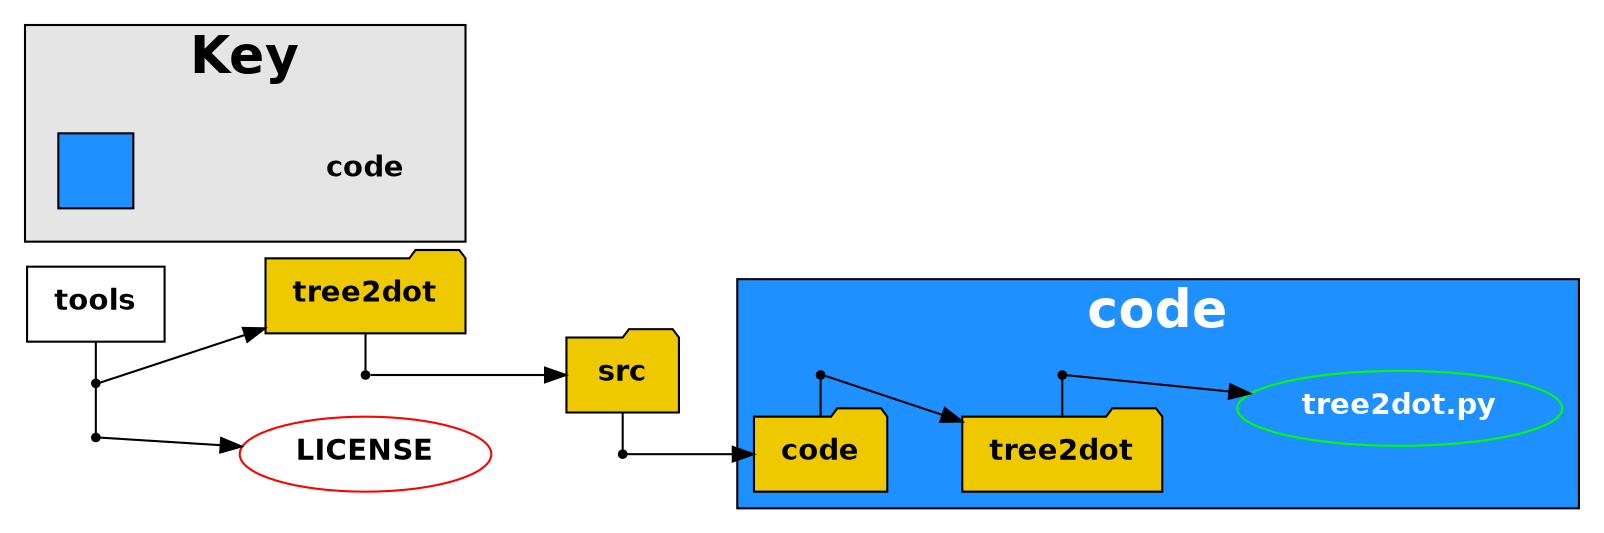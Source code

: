 digraph tree {
    graph [fontname = "helvetica"]
    node [fontname = "helvetica"]
    edge [fontname = "helvetica"]
    rankdir=LR;
// path: <tools> name: <> fqn: <tools>
// hex: <4a931512ce65bdc9ca6808adf92d8783>
gv_dl_4a931512ce65bdc9ca6808adf92d8783 [label=< <b>tools</b> >, shape=box]
// path: <tools> name: <tree2dot> fqn: <tools/tree2dot>
// hex: <8273e4edcbdbad61e4cb88a2d70d824d>
gv_d_8273e4edcbdbad61e4cb88a2d70d824d [shape=point]
gv_dl_8273e4edcbdbad61e4cb88a2d70d824d[label=< <b>tree2dot</b> >, shape=folder, fillcolor=gold2, style=filled]
gv_d_8273e4edcbdbad61e4cb88a2d70d824d -> gv_dl_8273e4edcbdbad61e4cb88a2d70d824d

// path: <tools> name: <LICENSE> fqn: <tools/LICENSE>
// hex: <7f1d75c1c71bb3662229f57f9043ec19>
gv_f_7f1d75c1c71bb3662229f57f9043ec19 [shape=point]
gv_fl_7f1d75c1c71bb3662229f57f9043ec19[label=< <b>LICENSE</b> >, shape=ellipse, color=red, fontcolor=black]
gv_f_7f1d75c1c71bb3662229f57f9043ec19 -> gv_fl_7f1d75c1c71bb3662229f57f9043ec19

// path: <tools/tree2dot> name: <src> fqn: <tools/tree2dot/src>
// hex: <0b8510be0d183ffe269d67e8591850d6>
gv_d_0b8510be0d183ffe269d67e8591850d6 [shape=point]
gv_dl_0b8510be0d183ffe269d67e8591850d6[label=< <b>src</b> >, shape=folder, fillcolor=gold2, style=filled]
gv_d_0b8510be0d183ffe269d67e8591850d6 -> gv_dl_0b8510be0d183ffe269d67e8591850d6

// path: <tools/tree2dot/src> name: <code> fqn: <tools/tree2dot/src/code>
// hex: <810f73e4b7579a5d6072b04766c29014>
// path: <tools> name: <tree2dot> fqn: <tools/tree2dot>
// hex: <8273e4edcbdbad61e4cb88a2d70d824d>
// path: <tools> name: <LICENSE> fqn: <tools/LICENSE>
// hex: <7f1d75c1c71bb3662229f57f9043ec19>
    // path: <tools>
    {
    rank=same;
// path: <> name: <tools> fqn: <tools>
// hex: <4a931512ce65bdc9ca6808adf92d8783>
    gv_dl_4a931512ce65bdc9ca6808adf92d8783 -> gv_d_8273e4edcbdbad61e4cb88a2d70d824d -> gv_f_7f1d75c1c71bb3662229f57f9043ec19 [arrowhead=none]
    }

// path: <tools/tree2dot> name: <src> fqn: <tools/tree2dot/src>
// hex: <0b8510be0d183ffe269d67e8591850d6>
    // path: <tools/tree2dot>
    {
    rank=same;
// path: <tools> name: <tree2dot> fqn: <tools/tree2dot>
// hex: <8273e4edcbdbad61e4cb88a2d70d824d>
    gv_dl_8273e4edcbdbad61e4cb88a2d70d824d -> gv_d_0b8510be0d183ffe269d67e8591850d6 [arrowhead=none]
    }

// path: <tools/tree2dot/src> name: <code> fqn: <tools/tree2dot/src/code>
// hex: <810f73e4b7579a5d6072b04766c29014>
    // path: <tools/tree2dot/src>
    {
    rank=same;
// path: <tools/tree2dot> name: <src> fqn: <tools/tree2dot/src>
// hex: <0b8510be0d183ffe269d67e8591850d6>
    gv_dl_0b8510be0d183ffe269d67e8591850d6 -> gv_d_810f73e4b7579a5d6072b04766c29014 [arrowhead=none]
    }

subgraph cluster_0 {
    label=< <b><font point-size="25">code</font></b> >;
    style=filled;
    fillcolor=dodgerblue;
    fontcolor=white;
// path: <tools/tree2dot/src> name: <code> fqn: <tools/tree2dot/src/code>
// hex: <810f73e4b7579a5d6072b04766c29014>
gv_d_810f73e4b7579a5d6072b04766c29014 [shape=point]
gv_dl_810f73e4b7579a5d6072b04766c29014[label=< <b>code</b> >, shape=folder, fillcolor=gold2, style=filled]
gv_d_810f73e4b7579a5d6072b04766c29014 -> gv_dl_810f73e4b7579a5d6072b04766c29014

// path: <tools/tree2dot/src/code> name: <tree2dot> fqn: <tools/tree2dot/src/code/tree2dot>
// hex: <4b246943ed475e1a835da37420a92f12>
gv_d_4b246943ed475e1a835da37420a92f12 [shape=point]
gv_dl_4b246943ed475e1a835da37420a92f12[label=< <b>tree2dot</b> >, shape=folder, fillcolor=gold2, style=filled]
gv_d_4b246943ed475e1a835da37420a92f12 -> gv_dl_4b246943ed475e1a835da37420a92f12

// path: <tools/tree2dot/src/code/tree2dot> name: <tree2dot.py> fqn: <tools/tree2dot/src/code/tree2dot/tree2dot.py>
// hex: <584bd4bc6d301efa1b2e08400f47a374>
gv_f_584bd4bc6d301efa1b2e08400f47a374 [shape=point]
gv_fl_584bd4bc6d301efa1b2e08400f47a374[label=< <b>tree2dot.py</b> >, shape=ellipse, color=green, fontcolor=white]
gv_f_584bd4bc6d301efa1b2e08400f47a374 -> gv_fl_584bd4bc6d301efa1b2e08400f47a374

// path: <tools/tree2dot/src/code> name: <tree2dot> fqn: <tools/tree2dot/src/code/tree2dot>
// hex: <4b246943ed475e1a835da37420a92f12>
    // path: <tools/tree2dot/src/code>
    {
    rank=same;
// path: <tools/tree2dot/src> name: <code> fqn: <tools/tree2dot/src/code>
// hex: <810f73e4b7579a5d6072b04766c29014>
    gv_dl_810f73e4b7579a5d6072b04766c29014 -> gv_d_4b246943ed475e1a835da37420a92f12 [arrowhead=none]
    }

// path: <tools/tree2dot/src/code/tree2dot> name: <tree2dot.py> fqn: <tools/tree2dot/src/code/tree2dot/tree2dot.py>
// hex: <584bd4bc6d301efa1b2e08400f47a374>
    // path: <tools/tree2dot/src/code/tree2dot>
    {
    rank=same;
// path: <tools/tree2dot/src/code> name: <tree2dot> fqn: <tools/tree2dot/src/code/tree2dot>
// hex: <4b246943ed475e1a835da37420a92f12>
    gv_dl_4b246943ed475e1a835da37420a92f12 -> gv_f_584bd4bc6d301efa1b2e08400f47a374 [arrowhead=none]
    }

}
    subgraph cluster_key {
        label=< <b><font point-size="25">Key</font></b> >;
        style=filled;
        fillcolor=gray90;
        fontcolor=black;
        rankdir=LR;
        subgraph cluster_dodgerblue {
            label="";
            color=invis;
            dodgerblue[label="", shape=box, fillcolor=dodgerblue, style=filled, width=0.5]
            code[label=< <b>code</b> >, shape=none]
        }
        dodgerblue -> code[ color="invis",arrowhead=none ]
    }
}
